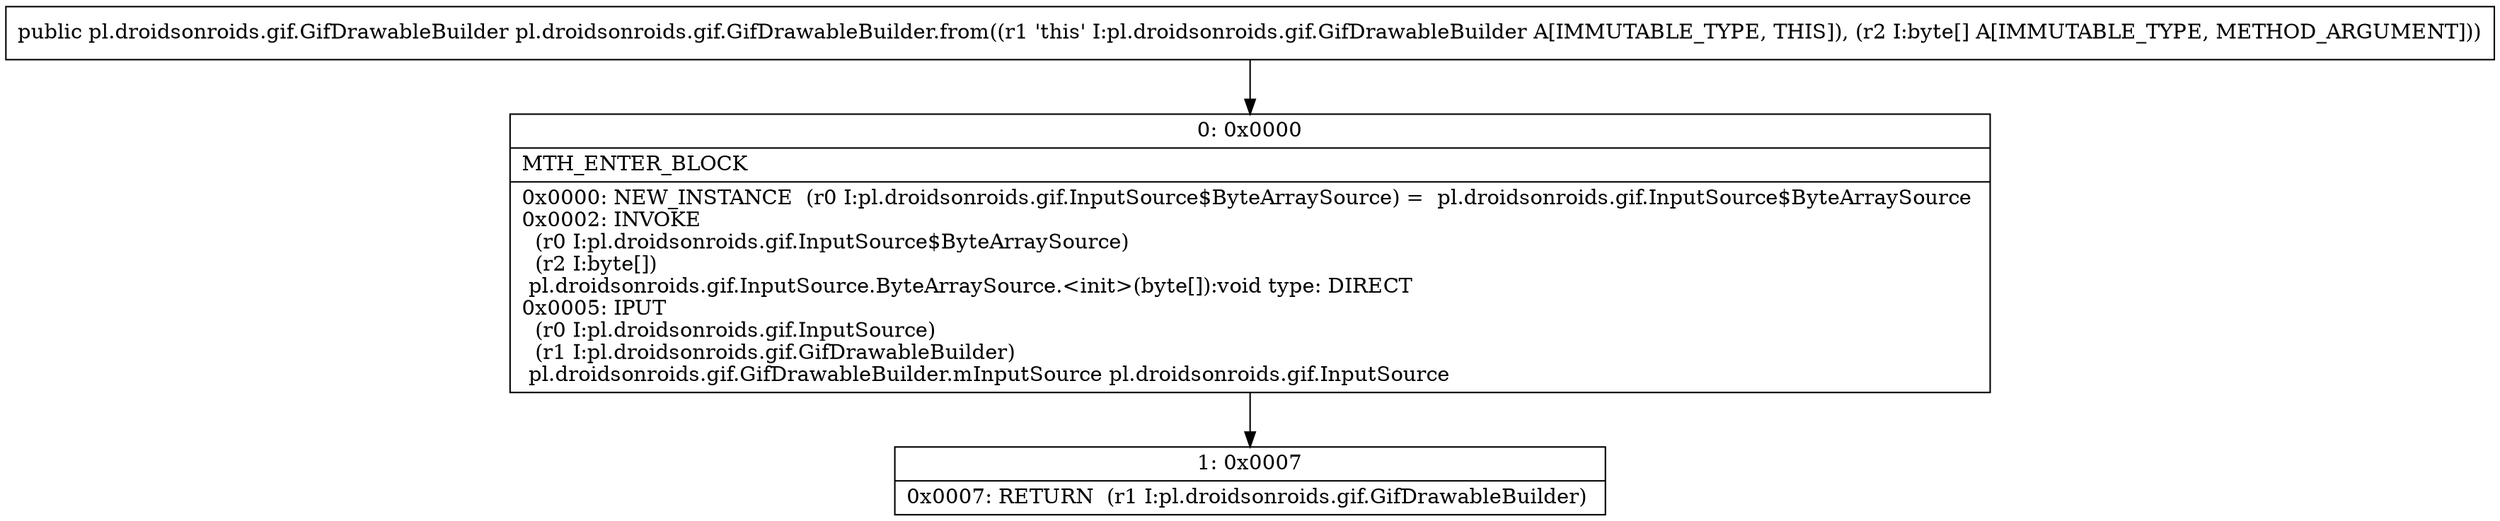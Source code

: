 digraph "CFG forpl.droidsonroids.gif.GifDrawableBuilder.from([B)Lpl\/droidsonroids\/gif\/GifDrawableBuilder;" {
Node_0 [shape=record,label="{0\:\ 0x0000|MTH_ENTER_BLOCK\l|0x0000: NEW_INSTANCE  (r0 I:pl.droidsonroids.gif.InputSource$ByteArraySource) =  pl.droidsonroids.gif.InputSource$ByteArraySource \l0x0002: INVOKE  \l  (r0 I:pl.droidsonroids.gif.InputSource$ByteArraySource)\l  (r2 I:byte[])\l pl.droidsonroids.gif.InputSource.ByteArraySource.\<init\>(byte[]):void type: DIRECT \l0x0005: IPUT  \l  (r0 I:pl.droidsonroids.gif.InputSource)\l  (r1 I:pl.droidsonroids.gif.GifDrawableBuilder)\l pl.droidsonroids.gif.GifDrawableBuilder.mInputSource pl.droidsonroids.gif.InputSource \l}"];
Node_1 [shape=record,label="{1\:\ 0x0007|0x0007: RETURN  (r1 I:pl.droidsonroids.gif.GifDrawableBuilder) \l}"];
MethodNode[shape=record,label="{public pl.droidsonroids.gif.GifDrawableBuilder pl.droidsonroids.gif.GifDrawableBuilder.from((r1 'this' I:pl.droidsonroids.gif.GifDrawableBuilder A[IMMUTABLE_TYPE, THIS]), (r2 I:byte[] A[IMMUTABLE_TYPE, METHOD_ARGUMENT])) }"];
MethodNode -> Node_0;
Node_0 -> Node_1;
}

